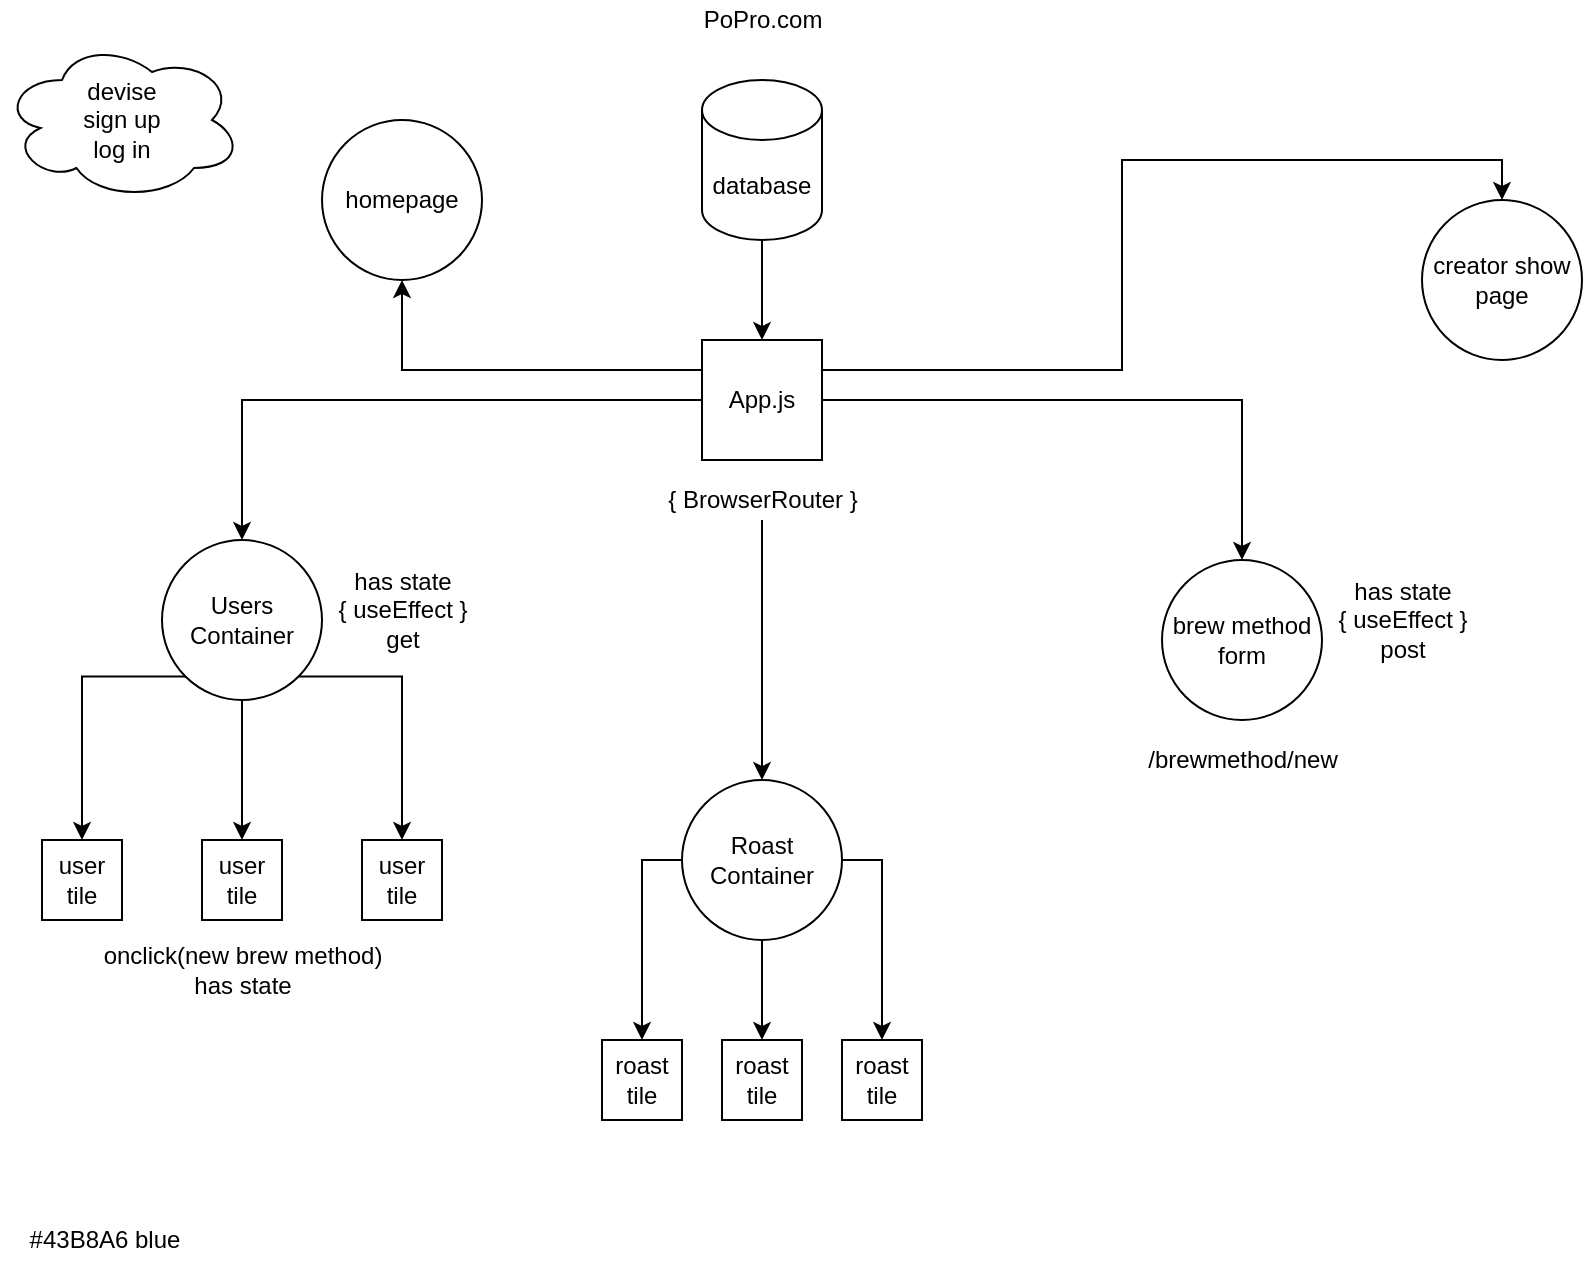 <mxfile version="13.8.1" type="github">
  <diagram id="iRWq0vQAH40jimQyUjRU" name="Page-1">
    <mxGraphModel dx="926" dy="571" grid="1" gridSize="10" guides="1" tooltips="1" connect="1" arrows="1" fold="1" page="1" pageScale="1" pageWidth="850" pageHeight="1100" math="0" shadow="0">
      <root>
        <mxCell id="0" />
        <mxCell id="1" parent="0" />
        <mxCell id="jY088v6V4RSVrujsXGW8-2" style="edgeStyle=orthogonalEdgeStyle;rounded=0;orthogonalLoop=1;jettySize=auto;html=1;exitX=0.5;exitY=1;exitDx=0;exitDy=0;exitPerimeter=0;" edge="1" parent="1" source="jY088v6V4RSVrujsXGW8-1" target="jY088v6V4RSVrujsXGW8-3">
          <mxGeometry relative="1" as="geometry">
            <mxPoint x="400" y="160" as="targetPoint" />
          </mxGeometry>
        </mxCell>
        <mxCell id="jY088v6V4RSVrujsXGW8-1" value="database" style="shape=cylinder3;whiteSpace=wrap;html=1;boundedLbl=1;backgroundOutline=1;size=15;" vertex="1" parent="1">
          <mxGeometry x="370" y="40" width="60" height="80" as="geometry" />
        </mxCell>
        <mxCell id="jY088v6V4RSVrujsXGW8-8" style="edgeStyle=orthogonalEdgeStyle;rounded=0;orthogonalLoop=1;jettySize=auto;html=1;" edge="1" parent="1" source="jY088v6V4RSVrujsXGW8-3" target="jY088v6V4RSVrujsXGW8-6">
          <mxGeometry relative="1" as="geometry" />
        </mxCell>
        <mxCell id="jY088v6V4RSVrujsXGW8-9" style="edgeStyle=orthogonalEdgeStyle;rounded=0;orthogonalLoop=1;jettySize=auto;html=1;exitX=1;exitY=0.5;exitDx=0;exitDy=0;entryX=0.5;entryY=0;entryDx=0;entryDy=0;" edge="1" parent="1" source="jY088v6V4RSVrujsXGW8-3" target="jY088v6V4RSVrujsXGW8-7">
          <mxGeometry relative="1" as="geometry" />
        </mxCell>
        <mxCell id="jY088v6V4RSVrujsXGW8-11" style="edgeStyle=orthogonalEdgeStyle;rounded=0;orthogonalLoop=1;jettySize=auto;html=1;exitX=1;exitY=0.25;exitDx=0;exitDy=0;entryX=0.5;entryY=0;entryDx=0;entryDy=0;" edge="1" parent="1" source="jY088v6V4RSVrujsXGW8-3" target="jY088v6V4RSVrujsXGW8-10">
          <mxGeometry relative="1" as="geometry" />
        </mxCell>
        <mxCell id="jY088v6V4RSVrujsXGW8-49" style="edgeStyle=orthogonalEdgeStyle;rounded=0;orthogonalLoop=1;jettySize=auto;html=1;exitX=0;exitY=0.25;exitDx=0;exitDy=0;entryX=0.5;entryY=1;entryDx=0;entryDy=0;" edge="1" parent="1" source="jY088v6V4RSVrujsXGW8-3" target="jY088v6V4RSVrujsXGW8-47">
          <mxGeometry relative="1" as="geometry" />
        </mxCell>
        <mxCell id="jY088v6V4RSVrujsXGW8-3" value="App.js" style="whiteSpace=wrap;html=1;aspect=fixed;" vertex="1" parent="1">
          <mxGeometry x="370" y="170" width="60" height="60" as="geometry" />
        </mxCell>
        <mxCell id="jY088v6V4RSVrujsXGW8-25" style="edgeStyle=orthogonalEdgeStyle;rounded=0;orthogonalLoop=1;jettySize=auto;html=1;entryX=0.5;entryY=0;entryDx=0;entryDy=0;" edge="1" parent="1" source="jY088v6V4RSVrujsXGW8-6" target="jY088v6V4RSVrujsXGW8-22">
          <mxGeometry relative="1" as="geometry" />
        </mxCell>
        <mxCell id="jY088v6V4RSVrujsXGW8-26" style="edgeStyle=orthogonalEdgeStyle;rounded=0;orthogonalLoop=1;jettySize=auto;html=1;exitX=0;exitY=1;exitDx=0;exitDy=0;entryX=0.5;entryY=0;entryDx=0;entryDy=0;" edge="1" parent="1" source="jY088v6V4RSVrujsXGW8-6" target="jY088v6V4RSVrujsXGW8-19">
          <mxGeometry relative="1" as="geometry" />
        </mxCell>
        <mxCell id="jY088v6V4RSVrujsXGW8-27" style="edgeStyle=orthogonalEdgeStyle;rounded=0;orthogonalLoop=1;jettySize=auto;html=1;exitX=1;exitY=1;exitDx=0;exitDy=0;entryX=0.5;entryY=0;entryDx=0;entryDy=0;" edge="1" parent="1" source="jY088v6V4RSVrujsXGW8-6" target="jY088v6V4RSVrujsXGW8-23">
          <mxGeometry relative="1" as="geometry" />
        </mxCell>
        <mxCell id="jY088v6V4RSVrujsXGW8-6" value="Users Container" style="ellipse;whiteSpace=wrap;html=1;aspect=fixed;" vertex="1" parent="1">
          <mxGeometry x="100" y="270" width="80" height="80" as="geometry" />
        </mxCell>
        <mxCell id="jY088v6V4RSVrujsXGW8-7" value="brew method&lt;br&gt;form" style="ellipse;whiteSpace=wrap;html=1;aspect=fixed;" vertex="1" parent="1">
          <mxGeometry x="600" y="280" width="80" height="80" as="geometry" />
        </mxCell>
        <mxCell id="jY088v6V4RSVrujsXGW8-10" value="creator show page&lt;br&gt;" style="ellipse;whiteSpace=wrap;html=1;aspect=fixed;" vertex="1" parent="1">
          <mxGeometry x="730" y="100" width="80" height="80" as="geometry" />
        </mxCell>
        <mxCell id="jY088v6V4RSVrujsXGW8-39" style="edgeStyle=orthogonalEdgeStyle;rounded=0;orthogonalLoop=1;jettySize=auto;html=1;entryX=0.5;entryY=0;entryDx=0;entryDy=0;" edge="1" parent="1" source="jY088v6V4RSVrujsXGW8-15" target="jY088v6V4RSVrujsXGW8-37">
          <mxGeometry relative="1" as="geometry" />
        </mxCell>
        <mxCell id="jY088v6V4RSVrujsXGW8-15" value="{ BrowserRouter }" style="text;html=1;align=center;verticalAlign=middle;resizable=0;points=[];autosize=1;" vertex="1" parent="1">
          <mxGeometry x="345" y="240" width="110" height="20" as="geometry" />
        </mxCell>
        <mxCell id="jY088v6V4RSVrujsXGW8-17" value="PoPro.com" style="text;html=1;align=center;verticalAlign=middle;resizable=0;points=[];autosize=1;" vertex="1" parent="1">
          <mxGeometry x="365" width="70" height="20" as="geometry" />
        </mxCell>
        <mxCell id="jY088v6V4RSVrujsXGW8-18" value="devise&lt;br&gt;sign up&lt;br&gt;log in" style="ellipse;shape=cloud;whiteSpace=wrap;html=1;" vertex="1" parent="1">
          <mxGeometry x="20" y="20" width="120" height="80" as="geometry" />
        </mxCell>
        <mxCell id="jY088v6V4RSVrujsXGW8-19" value="user&lt;br&gt;tile" style="rounded=0;whiteSpace=wrap;html=1;" vertex="1" parent="1">
          <mxGeometry x="40" y="420" width="40" height="40" as="geometry" />
        </mxCell>
        <mxCell id="jY088v6V4RSVrujsXGW8-22" value="user&lt;br&gt;tile" style="rounded=0;whiteSpace=wrap;html=1;" vertex="1" parent="1">
          <mxGeometry x="120" y="420" width="40" height="40" as="geometry" />
        </mxCell>
        <mxCell id="jY088v6V4RSVrujsXGW8-23" value="user tile" style="rounded=0;whiteSpace=wrap;html=1;" vertex="1" parent="1">
          <mxGeometry x="200" y="420" width="40" height="40" as="geometry" />
        </mxCell>
        <mxCell id="jY088v6V4RSVrujsXGW8-28" value="#43B8A6 blue&lt;br&gt;" style="text;html=1;align=center;verticalAlign=middle;resizable=0;points=[];autosize=1;" vertex="1" parent="1">
          <mxGeometry x="26" y="610" width="90" height="20" as="geometry" />
        </mxCell>
        <mxCell id="jY088v6V4RSVrujsXGW8-30" value="/brewmethod/new" style="text;html=1;align=center;verticalAlign=middle;resizable=0;points=[];autosize=1;" vertex="1" parent="1">
          <mxGeometry x="585" y="370" width="110" height="20" as="geometry" />
        </mxCell>
        <mxCell id="jY088v6V4RSVrujsXGW8-31" value="onclick(new brew method)&lt;br&gt;has state" style="text;html=1;align=center;verticalAlign=middle;resizable=0;points=[];autosize=1;" vertex="1" parent="1">
          <mxGeometry x="65" y="470" width="150" height="30" as="geometry" />
        </mxCell>
        <mxCell id="jY088v6V4RSVrujsXGW8-32" value="has state&lt;br&gt;{ useEffect } &lt;br&gt;get" style="text;html=1;align=center;verticalAlign=middle;resizable=0;points=[];autosize=1;" vertex="1" parent="1">
          <mxGeometry x="180" y="280" width="80" height="50" as="geometry" />
        </mxCell>
        <mxCell id="jY088v6V4RSVrujsXGW8-33" value="has state&lt;br&gt;{ useEffect }&lt;br&gt;post" style="text;html=1;align=center;verticalAlign=middle;resizable=0;points=[];autosize=1;" vertex="1" parent="1">
          <mxGeometry x="680" y="285" width="80" height="50" as="geometry" />
        </mxCell>
        <mxCell id="jY088v6V4RSVrujsXGW8-43" style="edgeStyle=orthogonalEdgeStyle;rounded=0;orthogonalLoop=1;jettySize=auto;html=1;exitX=0.5;exitY=1;exitDx=0;exitDy=0;entryX=0.5;entryY=0;entryDx=0;entryDy=0;" edge="1" parent="1" source="jY088v6V4RSVrujsXGW8-37" target="jY088v6V4RSVrujsXGW8-40">
          <mxGeometry relative="1" as="geometry" />
        </mxCell>
        <mxCell id="jY088v6V4RSVrujsXGW8-45" style="edgeStyle=orthogonalEdgeStyle;rounded=0;orthogonalLoop=1;jettySize=auto;html=1;exitX=1;exitY=0.5;exitDx=0;exitDy=0;entryX=0.5;entryY=0;entryDx=0;entryDy=0;" edge="1" parent="1" source="jY088v6V4RSVrujsXGW8-37" target="jY088v6V4RSVrujsXGW8-41">
          <mxGeometry relative="1" as="geometry" />
        </mxCell>
        <mxCell id="jY088v6V4RSVrujsXGW8-46" style="edgeStyle=orthogonalEdgeStyle;rounded=0;orthogonalLoop=1;jettySize=auto;html=1;exitX=0;exitY=0.5;exitDx=0;exitDy=0;entryX=0.5;entryY=0;entryDx=0;entryDy=0;" edge="1" parent="1" source="jY088v6V4RSVrujsXGW8-37" target="jY088v6V4RSVrujsXGW8-42">
          <mxGeometry relative="1" as="geometry" />
        </mxCell>
        <mxCell id="jY088v6V4RSVrujsXGW8-37" value="Roast&lt;br&gt;Container" style="ellipse;whiteSpace=wrap;html=1;aspect=fixed;" vertex="1" parent="1">
          <mxGeometry x="360" y="390" width="80" height="80" as="geometry" />
        </mxCell>
        <mxCell id="jY088v6V4RSVrujsXGW8-40" value="roast&lt;br&gt;tile" style="whiteSpace=wrap;html=1;aspect=fixed;" vertex="1" parent="1">
          <mxGeometry x="380" y="520" width="40" height="40" as="geometry" />
        </mxCell>
        <mxCell id="jY088v6V4RSVrujsXGW8-41" value="roast&lt;br&gt;tile&lt;br&gt;" style="whiteSpace=wrap;html=1;aspect=fixed;" vertex="1" parent="1">
          <mxGeometry x="440" y="520" width="40" height="40" as="geometry" />
        </mxCell>
        <mxCell id="jY088v6V4RSVrujsXGW8-42" value="roast&lt;br&gt;tile" style="whiteSpace=wrap;html=1;aspect=fixed;" vertex="1" parent="1">
          <mxGeometry x="320" y="520" width="40" height="40" as="geometry" />
        </mxCell>
        <mxCell id="jY088v6V4RSVrujsXGW8-47" value="homepage" style="ellipse;whiteSpace=wrap;html=1;aspect=fixed;" vertex="1" parent="1">
          <mxGeometry x="180" y="60" width="80" height="80" as="geometry" />
        </mxCell>
      </root>
    </mxGraphModel>
  </diagram>
</mxfile>
